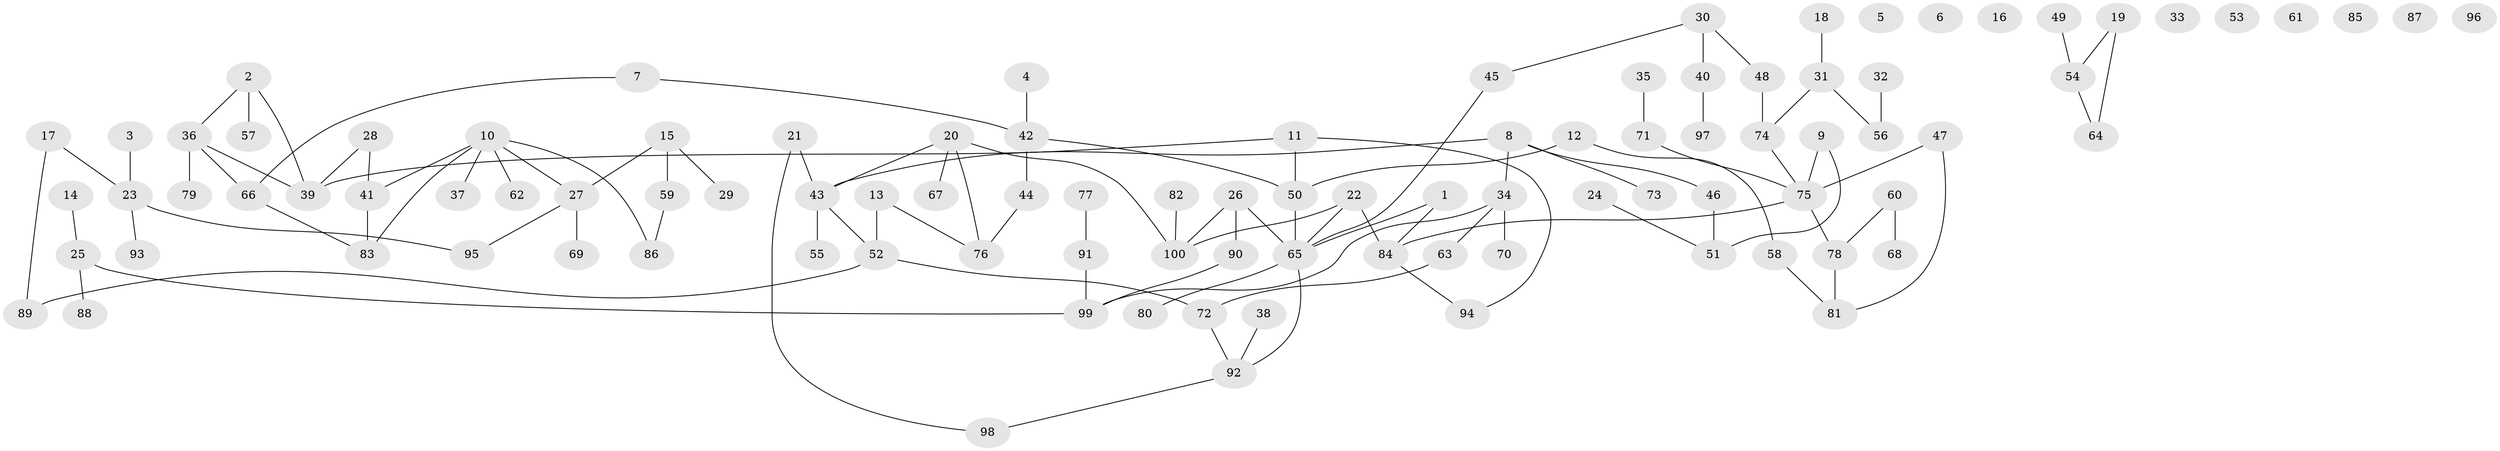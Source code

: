 // coarse degree distribution, {2: 0.22, 1: 0.26, 3: 0.18, 0: 0.18, 6: 0.02, 4: 0.06, 8: 0.04, 7: 0.02, 5: 0.02}
// Generated by graph-tools (version 1.1) at 2025/16/03/04/25 18:16:29]
// undirected, 100 vertices, 109 edges
graph export_dot {
graph [start="1"]
  node [color=gray90,style=filled];
  1;
  2;
  3;
  4;
  5;
  6;
  7;
  8;
  9;
  10;
  11;
  12;
  13;
  14;
  15;
  16;
  17;
  18;
  19;
  20;
  21;
  22;
  23;
  24;
  25;
  26;
  27;
  28;
  29;
  30;
  31;
  32;
  33;
  34;
  35;
  36;
  37;
  38;
  39;
  40;
  41;
  42;
  43;
  44;
  45;
  46;
  47;
  48;
  49;
  50;
  51;
  52;
  53;
  54;
  55;
  56;
  57;
  58;
  59;
  60;
  61;
  62;
  63;
  64;
  65;
  66;
  67;
  68;
  69;
  70;
  71;
  72;
  73;
  74;
  75;
  76;
  77;
  78;
  79;
  80;
  81;
  82;
  83;
  84;
  85;
  86;
  87;
  88;
  89;
  90;
  91;
  92;
  93;
  94;
  95;
  96;
  97;
  98;
  99;
  100;
  1 -- 65;
  1 -- 84;
  2 -- 36;
  2 -- 39;
  2 -- 57;
  3 -- 23;
  4 -- 42;
  7 -- 42;
  7 -- 66;
  8 -- 34;
  8 -- 43;
  8 -- 46;
  8 -- 73;
  9 -- 51;
  9 -- 75;
  10 -- 27;
  10 -- 37;
  10 -- 41;
  10 -- 62;
  10 -- 83;
  10 -- 86;
  11 -- 39;
  11 -- 50;
  11 -- 94;
  12 -- 50;
  12 -- 58;
  13 -- 52;
  13 -- 76;
  14 -- 25;
  15 -- 27;
  15 -- 29;
  15 -- 59;
  17 -- 23;
  17 -- 89;
  18 -- 31;
  19 -- 54;
  19 -- 64;
  20 -- 43;
  20 -- 67;
  20 -- 76;
  20 -- 100;
  21 -- 43;
  21 -- 98;
  22 -- 65;
  22 -- 84;
  22 -- 100;
  23 -- 93;
  23 -- 95;
  24 -- 51;
  25 -- 88;
  25 -- 99;
  26 -- 65;
  26 -- 90;
  26 -- 100;
  27 -- 69;
  27 -- 95;
  28 -- 39;
  28 -- 41;
  30 -- 40;
  30 -- 45;
  30 -- 48;
  31 -- 56;
  31 -- 74;
  32 -- 56;
  34 -- 63;
  34 -- 70;
  34 -- 99;
  35 -- 71;
  36 -- 39;
  36 -- 66;
  36 -- 79;
  38 -- 92;
  40 -- 97;
  41 -- 83;
  42 -- 44;
  42 -- 50;
  43 -- 52;
  43 -- 55;
  44 -- 76;
  45 -- 65;
  46 -- 51;
  47 -- 75;
  47 -- 81;
  48 -- 74;
  49 -- 54;
  50 -- 65;
  52 -- 72;
  52 -- 89;
  54 -- 64;
  58 -- 81;
  59 -- 86;
  60 -- 68;
  60 -- 78;
  63 -- 72;
  65 -- 80;
  65 -- 92;
  66 -- 83;
  71 -- 75;
  72 -- 92;
  74 -- 75;
  75 -- 78;
  75 -- 84;
  77 -- 91;
  78 -- 81;
  82 -- 100;
  84 -- 94;
  90 -- 99;
  91 -- 99;
  92 -- 98;
}
